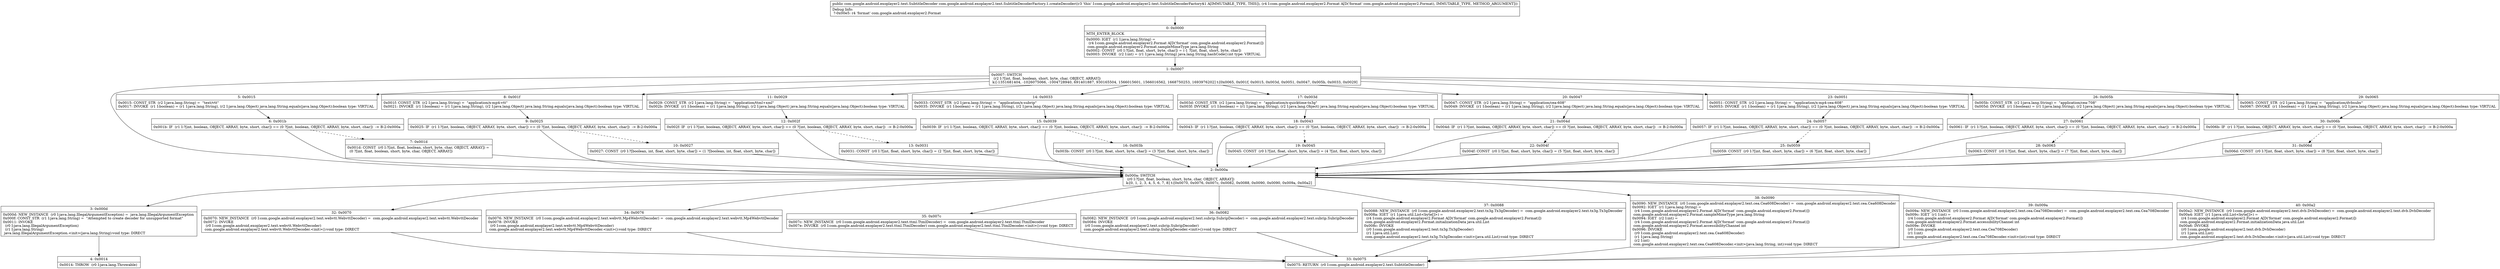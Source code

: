 digraph "CFG forcom.google.android.exoplayer2.text.SubtitleDecoderFactory.1.createDecoder(Lcom\/google\/android\/exoplayer2\/Format;)Lcom\/google\/android\/exoplayer2\/text\/SubtitleDecoder;" {
Node_0 [shape=record,label="{0\:\ 0x0000|MTH_ENTER_BLOCK\l|0x0000: IGET  (r1 I:java.lang.String) = \l  (r4 I:com.google.android.exoplayer2.Format A[D('format' com.google.android.exoplayer2.Format)])\l com.google.android.exoplayer2.Format.sampleMimeType java.lang.String \l0x0002: CONST  (r0 I:?[int, float, short, byte, char]) = (\-1 ?[int, float, short, byte, char]) \l0x0003: INVOKE  (r2 I:int) = (r1 I:java.lang.String) java.lang.String.hashCode():int type: VIRTUAL \l}"];
Node_1 [shape=record,label="{1\:\ 0x0007|0x0007: SWITCH  \l  (r2 I:?[int, float, boolean, short, byte, char, OBJECT, ARRAY])\l k:[\-1351681404, \-1026075066, \-1004728940, 691401887, 930165504, 1566015601, 1566016562, 1668750253, 1693976202] t:[0x0065, 0x001f, 0x0015, 0x003d, 0x0051, 0x0047, 0x005b, 0x0033, 0x0029] \l}"];
Node_2 [shape=record,label="{2\:\ 0x000a|0x000a: SWITCH  \l  (r0 I:?[int, float, boolean, short, byte, char, OBJECT, ARRAY])\l k:[0, 1, 2, 3, 4, 5, 6, 7, 8] t:[0x0070, 0x0076, 0x007c, 0x0082, 0x0088, 0x0090, 0x0090, 0x009a, 0x00a2] \l}"];
Node_3 [shape=record,label="{3\:\ 0x000d|0x000d: NEW_INSTANCE  (r0 I:java.lang.IllegalArgumentException) =  java.lang.IllegalArgumentException \l0x000f: CONST_STR  (r1 I:java.lang.String) =  \"Attempted to create decoder for unsupported format\" \l0x0011: INVOKE  \l  (r0 I:java.lang.IllegalArgumentException)\l  (r1 I:java.lang.String)\l java.lang.IllegalArgumentException.\<init\>(java.lang.String):void type: DIRECT \l}"];
Node_4 [shape=record,label="{4\:\ 0x0014|0x0014: THROW  (r0 I:java.lang.Throwable) \l}"];
Node_5 [shape=record,label="{5\:\ 0x0015|0x0015: CONST_STR  (r2 I:java.lang.String) =  \"text\/vtt\" \l0x0017: INVOKE  (r1 I:boolean) = (r1 I:java.lang.String), (r2 I:java.lang.Object) java.lang.String.equals(java.lang.Object):boolean type: VIRTUAL \l}"];
Node_6 [shape=record,label="{6\:\ 0x001b|0x001b: IF  (r1 I:?[int, boolean, OBJECT, ARRAY, byte, short, char]) == (0 ?[int, boolean, OBJECT, ARRAY, byte, short, char])  \-\> B:2:0x000a \l}"];
Node_7 [shape=record,label="{7\:\ 0x001d|0x001d: CONST  (r0 I:?[int, float, boolean, short, byte, char, OBJECT, ARRAY]) = \l  (0 ?[int, float, boolean, short, byte, char, OBJECT, ARRAY])\l \l}"];
Node_8 [shape=record,label="{8\:\ 0x001f|0x001f: CONST_STR  (r2 I:java.lang.String) =  \"application\/x\-mp4\-vtt\" \l0x0021: INVOKE  (r1 I:boolean) = (r1 I:java.lang.String), (r2 I:java.lang.Object) java.lang.String.equals(java.lang.Object):boolean type: VIRTUAL \l}"];
Node_9 [shape=record,label="{9\:\ 0x0025|0x0025: IF  (r1 I:?[int, boolean, OBJECT, ARRAY, byte, short, char]) == (0 ?[int, boolean, OBJECT, ARRAY, byte, short, char])  \-\> B:2:0x000a \l}"];
Node_10 [shape=record,label="{10\:\ 0x0027|0x0027: CONST  (r0 I:?[boolean, int, float, short, byte, char]) = (1 ?[boolean, int, float, short, byte, char]) \l}"];
Node_11 [shape=record,label="{11\:\ 0x0029|0x0029: CONST_STR  (r2 I:java.lang.String) =  \"application\/ttml+xml\" \l0x002b: INVOKE  (r1 I:boolean) = (r1 I:java.lang.String), (r2 I:java.lang.Object) java.lang.String.equals(java.lang.Object):boolean type: VIRTUAL \l}"];
Node_12 [shape=record,label="{12\:\ 0x002f|0x002f: IF  (r1 I:?[int, boolean, OBJECT, ARRAY, byte, short, char]) == (0 ?[int, boolean, OBJECT, ARRAY, byte, short, char])  \-\> B:2:0x000a \l}"];
Node_13 [shape=record,label="{13\:\ 0x0031|0x0031: CONST  (r0 I:?[int, float, short, byte, char]) = (2 ?[int, float, short, byte, char]) \l}"];
Node_14 [shape=record,label="{14\:\ 0x0033|0x0033: CONST_STR  (r2 I:java.lang.String) =  \"application\/x\-subrip\" \l0x0035: INVOKE  (r1 I:boolean) = (r1 I:java.lang.String), (r2 I:java.lang.Object) java.lang.String.equals(java.lang.Object):boolean type: VIRTUAL \l}"];
Node_15 [shape=record,label="{15\:\ 0x0039|0x0039: IF  (r1 I:?[int, boolean, OBJECT, ARRAY, byte, short, char]) == (0 ?[int, boolean, OBJECT, ARRAY, byte, short, char])  \-\> B:2:0x000a \l}"];
Node_16 [shape=record,label="{16\:\ 0x003b|0x003b: CONST  (r0 I:?[int, float, short, byte, char]) = (3 ?[int, float, short, byte, char]) \l}"];
Node_17 [shape=record,label="{17\:\ 0x003d|0x003d: CONST_STR  (r2 I:java.lang.String) =  \"application\/x\-quicktime\-tx3g\" \l0x003f: INVOKE  (r1 I:boolean) = (r1 I:java.lang.String), (r2 I:java.lang.Object) java.lang.String.equals(java.lang.Object):boolean type: VIRTUAL \l}"];
Node_18 [shape=record,label="{18\:\ 0x0043|0x0043: IF  (r1 I:?[int, boolean, OBJECT, ARRAY, byte, short, char]) == (0 ?[int, boolean, OBJECT, ARRAY, byte, short, char])  \-\> B:2:0x000a \l}"];
Node_19 [shape=record,label="{19\:\ 0x0045|0x0045: CONST  (r0 I:?[int, float, short, byte, char]) = (4 ?[int, float, short, byte, char]) \l}"];
Node_20 [shape=record,label="{20\:\ 0x0047|0x0047: CONST_STR  (r2 I:java.lang.String) =  \"application\/cea\-608\" \l0x0049: INVOKE  (r1 I:boolean) = (r1 I:java.lang.String), (r2 I:java.lang.Object) java.lang.String.equals(java.lang.Object):boolean type: VIRTUAL \l}"];
Node_21 [shape=record,label="{21\:\ 0x004d|0x004d: IF  (r1 I:?[int, boolean, OBJECT, ARRAY, byte, short, char]) == (0 ?[int, boolean, OBJECT, ARRAY, byte, short, char])  \-\> B:2:0x000a \l}"];
Node_22 [shape=record,label="{22\:\ 0x004f|0x004f: CONST  (r0 I:?[int, float, short, byte, char]) = (5 ?[int, float, short, byte, char]) \l}"];
Node_23 [shape=record,label="{23\:\ 0x0051|0x0051: CONST_STR  (r2 I:java.lang.String) =  \"application\/x\-mp4\-cea\-608\" \l0x0053: INVOKE  (r1 I:boolean) = (r1 I:java.lang.String), (r2 I:java.lang.Object) java.lang.String.equals(java.lang.Object):boolean type: VIRTUAL \l}"];
Node_24 [shape=record,label="{24\:\ 0x0057|0x0057: IF  (r1 I:?[int, boolean, OBJECT, ARRAY, byte, short, char]) == (0 ?[int, boolean, OBJECT, ARRAY, byte, short, char])  \-\> B:2:0x000a \l}"];
Node_25 [shape=record,label="{25\:\ 0x0059|0x0059: CONST  (r0 I:?[int, float, short, byte, char]) = (6 ?[int, float, short, byte, char]) \l}"];
Node_26 [shape=record,label="{26\:\ 0x005b|0x005b: CONST_STR  (r2 I:java.lang.String) =  \"application\/cea\-708\" \l0x005d: INVOKE  (r1 I:boolean) = (r1 I:java.lang.String), (r2 I:java.lang.Object) java.lang.String.equals(java.lang.Object):boolean type: VIRTUAL \l}"];
Node_27 [shape=record,label="{27\:\ 0x0061|0x0061: IF  (r1 I:?[int, boolean, OBJECT, ARRAY, byte, short, char]) == (0 ?[int, boolean, OBJECT, ARRAY, byte, short, char])  \-\> B:2:0x000a \l}"];
Node_28 [shape=record,label="{28\:\ 0x0063|0x0063: CONST  (r0 I:?[int, float, short, byte, char]) = (7 ?[int, float, short, byte, char]) \l}"];
Node_29 [shape=record,label="{29\:\ 0x0065|0x0065: CONST_STR  (r2 I:java.lang.String) =  \"application\/dvbsubs\" \l0x0067: INVOKE  (r1 I:boolean) = (r1 I:java.lang.String), (r2 I:java.lang.Object) java.lang.String.equals(java.lang.Object):boolean type: VIRTUAL \l}"];
Node_30 [shape=record,label="{30\:\ 0x006b|0x006b: IF  (r1 I:?[int, boolean, OBJECT, ARRAY, byte, short, char]) == (0 ?[int, boolean, OBJECT, ARRAY, byte, short, char])  \-\> B:2:0x000a \l}"];
Node_31 [shape=record,label="{31\:\ 0x006d|0x006d: CONST  (r0 I:?[int, float, short, byte, char]) = (8 ?[int, float, short, byte, char]) \l}"];
Node_32 [shape=record,label="{32\:\ 0x0070|0x0070: NEW_INSTANCE  (r0 I:com.google.android.exoplayer2.text.webvtt.WebvttDecoder) =  com.google.android.exoplayer2.text.webvtt.WebvttDecoder \l0x0072: INVOKE  \l  (r0 I:com.google.android.exoplayer2.text.webvtt.WebvttDecoder)\l com.google.android.exoplayer2.text.webvtt.WebvttDecoder.\<init\>():void type: DIRECT \l}"];
Node_33 [shape=record,label="{33\:\ 0x0075|0x0075: RETURN  (r0 I:com.google.android.exoplayer2.text.SubtitleDecoder) \l}"];
Node_34 [shape=record,label="{34\:\ 0x0076|0x0076: NEW_INSTANCE  (r0 I:com.google.android.exoplayer2.text.webvtt.Mp4WebvttDecoder) =  com.google.android.exoplayer2.text.webvtt.Mp4WebvttDecoder \l0x0078: INVOKE  \l  (r0 I:com.google.android.exoplayer2.text.webvtt.Mp4WebvttDecoder)\l com.google.android.exoplayer2.text.webvtt.Mp4WebvttDecoder.\<init\>():void type: DIRECT \l}"];
Node_35 [shape=record,label="{35\:\ 0x007c|0x007c: NEW_INSTANCE  (r0 I:com.google.android.exoplayer2.text.ttml.TtmlDecoder) =  com.google.android.exoplayer2.text.ttml.TtmlDecoder \l0x007e: INVOKE  (r0 I:com.google.android.exoplayer2.text.ttml.TtmlDecoder) com.google.android.exoplayer2.text.ttml.TtmlDecoder.\<init\>():void type: DIRECT \l}"];
Node_36 [shape=record,label="{36\:\ 0x0082|0x0082: NEW_INSTANCE  (r0 I:com.google.android.exoplayer2.text.subrip.SubripDecoder) =  com.google.android.exoplayer2.text.subrip.SubripDecoder \l0x0084: INVOKE  \l  (r0 I:com.google.android.exoplayer2.text.subrip.SubripDecoder)\l com.google.android.exoplayer2.text.subrip.SubripDecoder.\<init\>():void type: DIRECT \l}"];
Node_37 [shape=record,label="{37\:\ 0x0088|0x0088: NEW_INSTANCE  (r0 I:com.google.android.exoplayer2.text.tx3g.Tx3gDecoder) =  com.google.android.exoplayer2.text.tx3g.Tx3gDecoder \l0x008a: IGET  (r1 I:java.util.List\<byte[]\>) = \l  (r4 I:com.google.android.exoplayer2.Format A[D('format' com.google.android.exoplayer2.Format)])\l com.google.android.exoplayer2.Format.initializationData java.util.List \l0x008c: INVOKE  \l  (r0 I:com.google.android.exoplayer2.text.tx3g.Tx3gDecoder)\l  (r1 I:java.util.List)\l com.google.android.exoplayer2.text.tx3g.Tx3gDecoder.\<init\>(java.util.List):void type: DIRECT \l}"];
Node_38 [shape=record,label="{38\:\ 0x0090|0x0090: NEW_INSTANCE  (r0 I:com.google.android.exoplayer2.text.cea.Cea608Decoder) =  com.google.android.exoplayer2.text.cea.Cea608Decoder \l0x0092: IGET  (r1 I:java.lang.String) = \l  (r4 I:com.google.android.exoplayer2.Format A[D('format' com.google.android.exoplayer2.Format)])\l com.google.android.exoplayer2.Format.sampleMimeType java.lang.String \l0x0094: IGET  (r2 I:int) = \l  (r4 I:com.google.android.exoplayer2.Format A[D('format' com.google.android.exoplayer2.Format)])\l com.google.android.exoplayer2.Format.accessibilityChannel int \l0x0096: INVOKE  \l  (r0 I:com.google.android.exoplayer2.text.cea.Cea608Decoder)\l  (r1 I:java.lang.String)\l  (r2 I:int)\l com.google.android.exoplayer2.text.cea.Cea608Decoder.\<init\>(java.lang.String, int):void type: DIRECT \l}"];
Node_39 [shape=record,label="{39\:\ 0x009a|0x009a: NEW_INSTANCE  (r0 I:com.google.android.exoplayer2.text.cea.Cea708Decoder) =  com.google.android.exoplayer2.text.cea.Cea708Decoder \l0x009c: IGET  (r1 I:int) = \l  (r4 I:com.google.android.exoplayer2.Format A[D('format' com.google.android.exoplayer2.Format)])\l com.google.android.exoplayer2.Format.accessibilityChannel int \l0x009e: INVOKE  \l  (r0 I:com.google.android.exoplayer2.text.cea.Cea708Decoder)\l  (r1 I:int)\l com.google.android.exoplayer2.text.cea.Cea708Decoder.\<init\>(int):void type: DIRECT \l}"];
Node_40 [shape=record,label="{40\:\ 0x00a2|0x00a2: NEW_INSTANCE  (r0 I:com.google.android.exoplayer2.text.dvb.DvbDecoder) =  com.google.android.exoplayer2.text.dvb.DvbDecoder \l0x00a4: IGET  (r1 I:java.util.List\<byte[]\>) = \l  (r4 I:com.google.android.exoplayer2.Format A[D('format' com.google.android.exoplayer2.Format)])\l com.google.android.exoplayer2.Format.initializationData java.util.List \l0x00a6: INVOKE  \l  (r0 I:com.google.android.exoplayer2.text.dvb.DvbDecoder)\l  (r1 I:java.util.List)\l com.google.android.exoplayer2.text.dvb.DvbDecoder.\<init\>(java.util.List):void type: DIRECT \l}"];
MethodNode[shape=record,label="{public com.google.android.exoplayer2.text.SubtitleDecoder com.google.android.exoplayer2.text.SubtitleDecoderFactory.1.createDecoder((r3 'this' I:com.google.android.exoplayer2.text.SubtitleDecoderFactory$1 A[IMMUTABLE_TYPE, THIS]), (r4 I:com.google.android.exoplayer2.Format A[D('format' com.google.android.exoplayer2.Format), IMMUTABLE_TYPE, METHOD_ARGUMENT]))  | Debug Info:\l  ?\-0x00e5: r4 'format' com.google.android.exoplayer2.Format\l}"];
MethodNode -> Node_0;
Node_0 -> Node_1;
Node_1 -> Node_2;
Node_1 -> Node_5;
Node_1 -> Node_8;
Node_1 -> Node_11;
Node_1 -> Node_14;
Node_1 -> Node_17;
Node_1 -> Node_20;
Node_1 -> Node_23;
Node_1 -> Node_26;
Node_1 -> Node_29;
Node_2 -> Node_3;
Node_2 -> Node_32;
Node_2 -> Node_34;
Node_2 -> Node_35;
Node_2 -> Node_36;
Node_2 -> Node_37;
Node_2 -> Node_38;
Node_2 -> Node_39;
Node_2 -> Node_40;
Node_3 -> Node_4;
Node_5 -> Node_6;
Node_6 -> Node_2;
Node_6 -> Node_7[style=dashed];
Node_7 -> Node_2;
Node_8 -> Node_9;
Node_9 -> Node_2;
Node_9 -> Node_10[style=dashed];
Node_10 -> Node_2;
Node_11 -> Node_12;
Node_12 -> Node_2;
Node_12 -> Node_13[style=dashed];
Node_13 -> Node_2;
Node_14 -> Node_15;
Node_15 -> Node_2;
Node_15 -> Node_16[style=dashed];
Node_16 -> Node_2;
Node_17 -> Node_18;
Node_18 -> Node_2;
Node_18 -> Node_19[style=dashed];
Node_19 -> Node_2;
Node_20 -> Node_21;
Node_21 -> Node_2;
Node_21 -> Node_22[style=dashed];
Node_22 -> Node_2;
Node_23 -> Node_24;
Node_24 -> Node_2;
Node_24 -> Node_25[style=dashed];
Node_25 -> Node_2;
Node_26 -> Node_27;
Node_27 -> Node_2;
Node_27 -> Node_28[style=dashed];
Node_28 -> Node_2;
Node_29 -> Node_30;
Node_30 -> Node_2;
Node_30 -> Node_31[style=dashed];
Node_31 -> Node_2;
Node_32 -> Node_33;
Node_34 -> Node_33;
Node_35 -> Node_33;
Node_36 -> Node_33;
Node_37 -> Node_33;
Node_38 -> Node_33;
Node_39 -> Node_33;
Node_40 -> Node_33;
}


